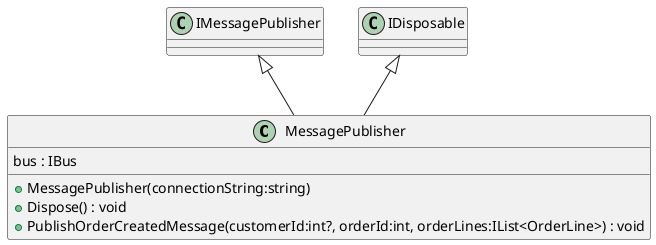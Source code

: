 @startuml
class MessagePublisher {
    bus : IBus
    + MessagePublisher(connectionString:string)
    + Dispose() : void
    + PublishOrderCreatedMessage(customerId:int?, orderId:int, orderLines:IList<OrderLine>) : void
}
IMessagePublisher <|-- MessagePublisher
IDisposable <|-- MessagePublisher
@enduml
